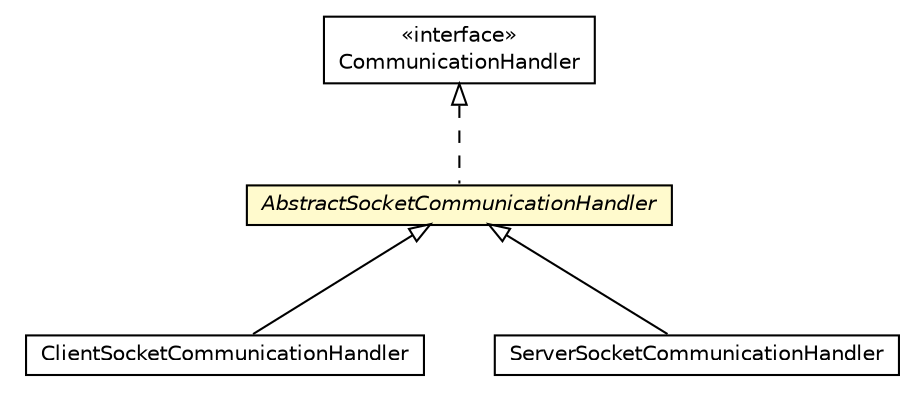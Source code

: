 #!/usr/local/bin/dot
#
# Class diagram 
# Generated by UMLGraph version R5_6-24-gf6e263 (http://www.umlgraph.org/)
#

digraph G {
	edge [fontname="Helvetica",fontsize=10,labelfontname="Helvetica",labelfontsize=10];
	node [fontname="Helvetica",fontsize=10,shape=plaintext];
	nodesep=0.25;
	ranksep=0.5;
	// org.universAAL.ri.gateway.communicator.service.CommunicationHandler
	c1965937 [label=<<table title="org.universAAL.ri.gateway.communicator.service.CommunicationHandler" border="0" cellborder="1" cellspacing="0" cellpadding="2" port="p" href="../CommunicationHandler.html">
		<tr><td><table border="0" cellspacing="0" cellpadding="1">
<tr><td align="center" balign="center"> &#171;interface&#187; </td></tr>
<tr><td align="center" balign="center"> CommunicationHandler </td></tr>
		</table></td></tr>
		</table>>, URL="../CommunicationHandler.html", fontname="Helvetica", fontcolor="black", fontsize=10.0];
	// org.universAAL.ri.gateway.communicator.service.impl.ClientSocketCommunicationHandler
	c1965938 [label=<<table title="org.universAAL.ri.gateway.communicator.service.impl.ClientSocketCommunicationHandler" border="0" cellborder="1" cellspacing="0" cellpadding="2" port="p" href="./ClientSocketCommunicationHandler.html">
		<tr><td><table border="0" cellspacing="0" cellpadding="1">
<tr><td align="center" balign="center"> ClientSocketCommunicationHandler </td></tr>
		</table></td></tr>
		</table>>, URL="./ClientSocketCommunicationHandler.html", fontname="Helvetica", fontcolor="black", fontsize=10.0];
	// org.universAAL.ri.gateway.communicator.service.impl.ServerSocketCommunicationHandler
	c1965942 [label=<<table title="org.universAAL.ri.gateway.communicator.service.impl.ServerSocketCommunicationHandler" border="0" cellborder="1" cellspacing="0" cellpadding="2" port="p" href="./ServerSocketCommunicationHandler.html">
		<tr><td><table border="0" cellspacing="0" cellpadding="1">
<tr><td align="center" balign="center"> ServerSocketCommunicationHandler </td></tr>
		</table></td></tr>
		</table>>, URL="./ServerSocketCommunicationHandler.html", fontname="Helvetica", fontcolor="black", fontsize=10.0];
	// org.universAAL.ri.gateway.communicator.service.impl.AbstractSocketCommunicationHandler
	c1965943 [label=<<table title="org.universAAL.ri.gateway.communicator.service.impl.AbstractSocketCommunicationHandler" border="0" cellborder="1" cellspacing="0" cellpadding="2" port="p" bgcolor="lemonChiffon" href="./AbstractSocketCommunicationHandler.html">
		<tr><td><table border="0" cellspacing="0" cellpadding="1">
<tr><td align="center" balign="center"><font face="Helvetica-Oblique"> AbstractSocketCommunicationHandler </font></td></tr>
		</table></td></tr>
		</table>>, URL="./AbstractSocketCommunicationHandler.html", fontname="Helvetica", fontcolor="black", fontsize=10.0];
	//org.universAAL.ri.gateway.communicator.service.impl.ClientSocketCommunicationHandler extends org.universAAL.ri.gateway.communicator.service.impl.AbstractSocketCommunicationHandler
	c1965943:p -> c1965938:p [dir=back,arrowtail=empty];
	//org.universAAL.ri.gateway.communicator.service.impl.ServerSocketCommunicationHandler extends org.universAAL.ri.gateway.communicator.service.impl.AbstractSocketCommunicationHandler
	c1965943:p -> c1965942:p [dir=back,arrowtail=empty];
	//org.universAAL.ri.gateway.communicator.service.impl.AbstractSocketCommunicationHandler implements org.universAAL.ri.gateway.communicator.service.CommunicationHandler
	c1965937:p -> c1965943:p [dir=back,arrowtail=empty,style=dashed];
}

